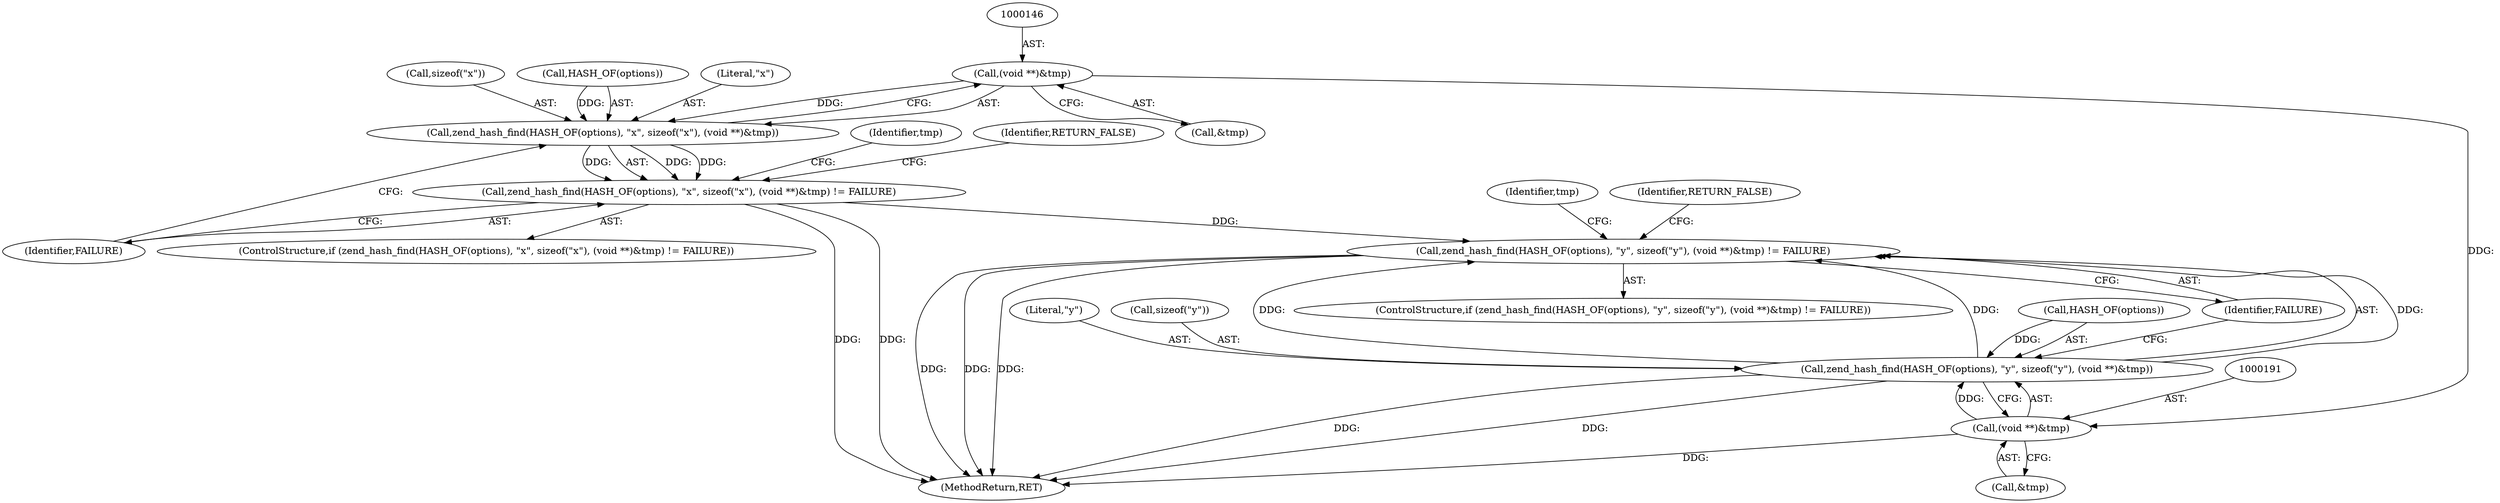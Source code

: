 digraph "0_php-src_b6f13a5ef9d6280cf984826a5de012a32c396cd4?w=1_0@pointer" {
"1000145" [label="(Call,(void **)&tmp)"];
"1000139" [label="(Call,zend_hash_find(HASH_OF(options), \"x\", sizeof(\"x\"), (void **)&tmp))"];
"1000138" [label="(Call,zend_hash_find(HASH_OF(options), \"x\", sizeof(\"x\"), (void **)&tmp) != FAILURE)"];
"1000183" [label="(Call,zend_hash_find(HASH_OF(options), \"y\", sizeof(\"y\"), (void **)&tmp) != FAILURE)"];
"1000190" [label="(Call,(void **)&tmp)"];
"1000184" [label="(Call,zend_hash_find(HASH_OF(options), \"y\", sizeof(\"y\"), (void **)&tmp))"];
"1000199" [label="(Identifier,tmp)"];
"1000341" [label="(MethodReturn,RET)"];
"1000142" [label="(Literal,\"x\")"];
"1000183" [label="(Call,zend_hash_find(HASH_OF(options), \"y\", sizeof(\"y\"), (void **)&tmp) != FAILURE)"];
"1000149" [label="(Identifier,FAILURE)"];
"1000139" [label="(Call,zend_hash_find(HASH_OF(options), \"x\", sizeof(\"x\"), (void **)&tmp))"];
"1000143" [label="(Call,sizeof(\"x\"))"];
"1000226" [label="(Identifier,RETURN_FALSE)"];
"1000147" [label="(Call,&tmp)"];
"1000185" [label="(Call,HASH_OF(options))"];
"1000181" [label="(Identifier,RETURN_FALSE)"];
"1000187" [label="(Literal,\"y\")"];
"1000192" [label="(Call,&tmp)"];
"1000184" [label="(Call,zend_hash_find(HASH_OF(options), \"y\", sizeof(\"y\"), (void **)&tmp))"];
"1000194" [label="(Identifier,FAILURE)"];
"1000188" [label="(Call,sizeof(\"y\"))"];
"1000190" [label="(Call,(void **)&tmp)"];
"1000138" [label="(Call,zend_hash_find(HASH_OF(options), \"x\", sizeof(\"x\"), (void **)&tmp) != FAILURE)"];
"1000182" [label="(ControlStructure,if (zend_hash_find(HASH_OF(options), \"y\", sizeof(\"y\"), (void **)&tmp) != FAILURE))"];
"1000137" [label="(ControlStructure,if (zend_hash_find(HASH_OF(options), \"x\", sizeof(\"x\"), (void **)&tmp) != FAILURE))"];
"1000140" [label="(Call,HASH_OF(options))"];
"1000154" [label="(Identifier,tmp)"];
"1000145" [label="(Call,(void **)&tmp)"];
"1000145" -> "1000139"  [label="AST: "];
"1000145" -> "1000147"  [label="CFG: "];
"1000146" -> "1000145"  [label="AST: "];
"1000147" -> "1000145"  [label="AST: "];
"1000139" -> "1000145"  [label="CFG: "];
"1000145" -> "1000139"  [label="DDG: "];
"1000145" -> "1000190"  [label="DDG: "];
"1000139" -> "1000138"  [label="AST: "];
"1000140" -> "1000139"  [label="AST: "];
"1000142" -> "1000139"  [label="AST: "];
"1000143" -> "1000139"  [label="AST: "];
"1000149" -> "1000139"  [label="CFG: "];
"1000139" -> "1000138"  [label="DDG: "];
"1000139" -> "1000138"  [label="DDG: "];
"1000139" -> "1000138"  [label="DDG: "];
"1000140" -> "1000139"  [label="DDG: "];
"1000138" -> "1000137"  [label="AST: "];
"1000138" -> "1000149"  [label="CFG: "];
"1000149" -> "1000138"  [label="AST: "];
"1000154" -> "1000138"  [label="CFG: "];
"1000181" -> "1000138"  [label="CFG: "];
"1000138" -> "1000341"  [label="DDG: "];
"1000138" -> "1000341"  [label="DDG: "];
"1000138" -> "1000183"  [label="DDG: "];
"1000183" -> "1000182"  [label="AST: "];
"1000183" -> "1000194"  [label="CFG: "];
"1000184" -> "1000183"  [label="AST: "];
"1000194" -> "1000183"  [label="AST: "];
"1000199" -> "1000183"  [label="CFG: "];
"1000226" -> "1000183"  [label="CFG: "];
"1000183" -> "1000341"  [label="DDG: "];
"1000183" -> "1000341"  [label="DDG: "];
"1000183" -> "1000341"  [label="DDG: "];
"1000184" -> "1000183"  [label="DDG: "];
"1000184" -> "1000183"  [label="DDG: "];
"1000184" -> "1000183"  [label="DDG: "];
"1000190" -> "1000184"  [label="AST: "];
"1000190" -> "1000192"  [label="CFG: "];
"1000191" -> "1000190"  [label="AST: "];
"1000192" -> "1000190"  [label="AST: "];
"1000184" -> "1000190"  [label="CFG: "];
"1000190" -> "1000341"  [label="DDG: "];
"1000190" -> "1000184"  [label="DDG: "];
"1000185" -> "1000184"  [label="AST: "];
"1000187" -> "1000184"  [label="AST: "];
"1000188" -> "1000184"  [label="AST: "];
"1000194" -> "1000184"  [label="CFG: "];
"1000184" -> "1000341"  [label="DDG: "];
"1000184" -> "1000341"  [label="DDG: "];
"1000185" -> "1000184"  [label="DDG: "];
}
